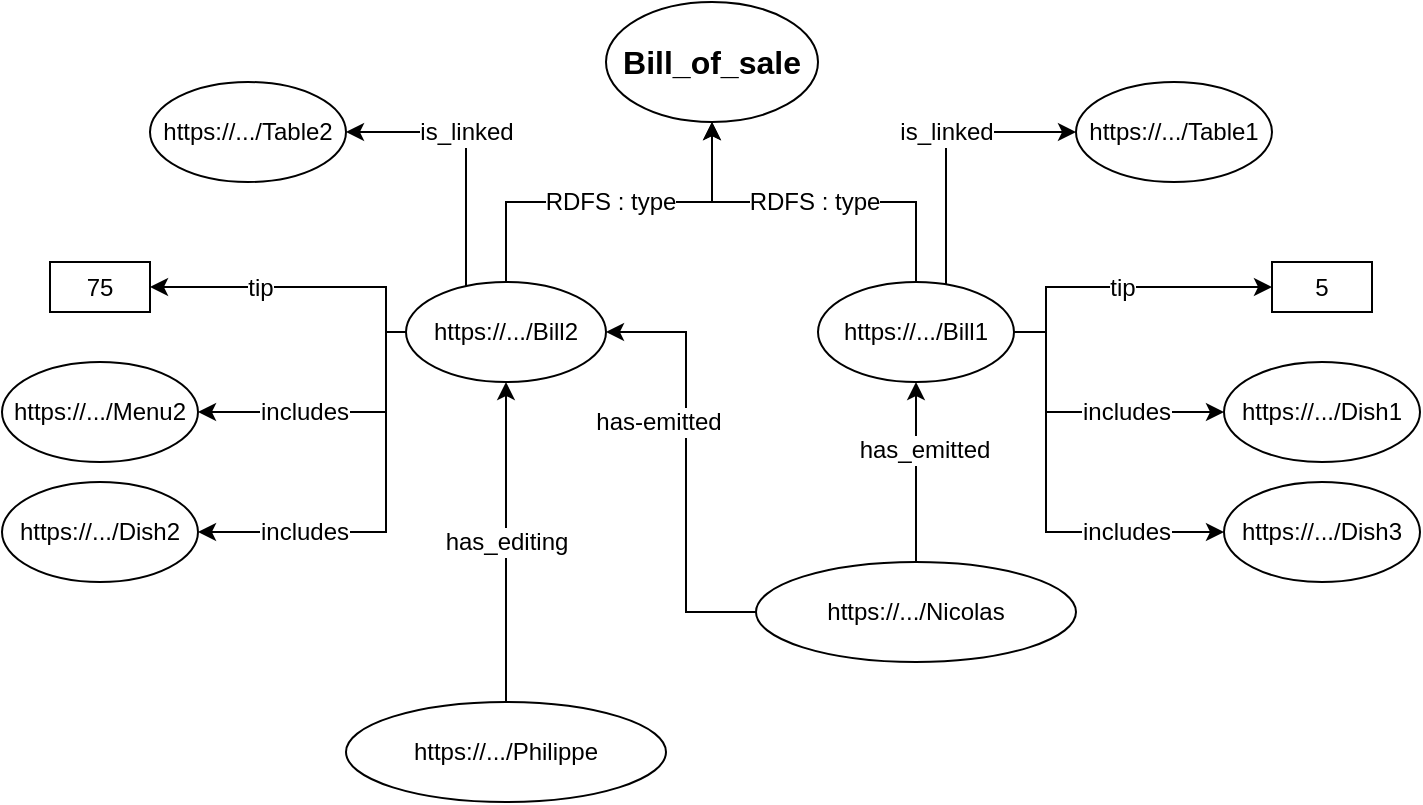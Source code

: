 <mxfile version="13.0.9">
    <diagram id="6hGFLwfOUW9BJ-s0fimq" name="Page-1">
        <mxGraphModel dx="822" dy="579" grid="1" gridSize="10" guides="1" tooltips="1" connect="1" arrows="1" fold="1" page="1" pageScale="1" pageWidth="1169" pageHeight="827" math="0" shadow="0">
            <root>
                <mxCell id="0"/>
                <mxCell id="1" parent="0"/>
                <mxCell id="2" style="edgeStyle=orthogonalEdgeStyle;orthogonalLoop=1;jettySize=auto;html=1;fontSize=12;exitX=0.5;exitY=0;exitDx=0;exitDy=0;rounded=0;" edge="1" parent="1" target="9" source="10">
                    <mxGeometry relative="1" as="geometry">
                        <mxPoint x="538" y="410" as="sourcePoint"/>
                    </mxGeometry>
                </mxCell>
                <mxCell id="3" value="has_emitted" style="edgeLabel;html=1;align=center;verticalAlign=middle;resizable=0;points=[];fontSize=12;" vertex="1" connectable="0" parent="2">
                    <mxGeometry x="0.247" y="-4" relative="1" as="geometry">
                        <mxPoint as="offset"/>
                    </mxGeometry>
                </mxCell>
                <mxCell id="4" value="has-emitted" style="edgeStyle=orthogonalEdgeStyle;orthogonalLoop=1;jettySize=auto;html=1;fontSize=12;entryX=1;entryY=0.5;entryDx=0;entryDy=0;exitX=0;exitY=0.5;exitDx=0;exitDy=0;rounded=0;" edge="1" parent="1" target="8" source="10">
                    <mxGeometry x="0.762" y="45" relative="1" as="geometry">
                        <mxPoint x="538" y="410" as="sourcePoint"/>
                        <mxPoint as="offset"/>
                        <Array as="points">
                            <mxPoint x="470" y="675"/>
                            <mxPoint x="470" y="535"/>
                        </Array>
                    </mxGeometry>
                </mxCell>
                <mxCell id="22" value="has_editing" style="edgeStyle=orthogonalEdgeStyle;rounded=0;orthogonalLoop=1;jettySize=auto;html=1;entryX=0.5;entryY=1;entryDx=0;entryDy=0;fontSize=12;" edge="1" parent="1" source="7" target="8">
                    <mxGeometry relative="1" as="geometry"/>
                </mxCell>
                <mxCell id="7" value="https://.../Philippe" style="ellipse;whiteSpace=wrap;html=1;" vertex="1" parent="1">
                    <mxGeometry x="300" y="720" width="160" height="50" as="geometry"/>
                </mxCell>
                <mxCell id="13" value="RDFS : type" style="edgeStyle=orthogonalEdgeStyle;rounded=0;orthogonalLoop=1;jettySize=auto;html=1;entryX=0.5;entryY=1;entryDx=0;entryDy=0;fontSize=12;" edge="1" parent="1" source="8" target="11">
                    <mxGeometry relative="1" as="geometry"/>
                </mxCell>
                <mxCell id="20" value="is_linked" style="edgeStyle=orthogonalEdgeStyle;rounded=0;orthogonalLoop=1;jettySize=auto;html=1;entryX=1;entryY=0.5;entryDx=0;entryDy=0;fontSize=12;" edge="1" parent="1" source="8" target="19">
                    <mxGeometry x="0.125" relative="1" as="geometry">
                        <Array as="points">
                            <mxPoint x="360" y="435"/>
                        </Array>
                        <mxPoint as="offset"/>
                    </mxGeometry>
                </mxCell>
                <mxCell id="27" value="tip" style="edgeStyle=orthogonalEdgeStyle;rounded=0;orthogonalLoop=1;jettySize=auto;html=1;entryX=1;entryY=0.5;entryDx=0;entryDy=0;fontSize=12;" edge="1" parent="1" source="8" target="23">
                    <mxGeometry x="0.269" relative="1" as="geometry">
                        <Array as="points">
                            <mxPoint x="320" y="535"/>
                            <mxPoint x="320" y="513"/>
                        </Array>
                        <mxPoint as="offset"/>
                    </mxGeometry>
                </mxCell>
                <mxCell id="28" value="includes" style="edgeStyle=orthogonalEdgeStyle;rounded=0;orthogonalLoop=1;jettySize=auto;html=1;entryX=1;entryY=0.5;entryDx=0;entryDy=0;fontSize=12;" edge="1" parent="1" source="8" target="25">
                    <mxGeometry x="0.268" relative="1" as="geometry">
                        <Array as="points">
                            <mxPoint x="320" y="535"/>
                            <mxPoint x="320" y="575"/>
                        </Array>
                        <mxPoint as="offset"/>
                    </mxGeometry>
                </mxCell>
                <mxCell id="29" value="includes" style="edgeStyle=orthogonalEdgeStyle;rounded=0;orthogonalLoop=1;jettySize=auto;html=1;entryX=1;entryY=0.5;entryDx=0;entryDy=0;fontSize=12;" edge="1" parent="1" source="8" target="26">
                    <mxGeometry x="0.485" relative="1" as="geometry">
                        <Array as="points">
                            <mxPoint x="320" y="535"/>
                            <mxPoint x="320" y="635"/>
                        </Array>
                        <mxPoint as="offset"/>
                    </mxGeometry>
                </mxCell>
                <mxCell id="8" value="https://.../Bill2" style="ellipse;whiteSpace=wrap;html=1;" vertex="1" parent="1">
                    <mxGeometry x="330" y="510" width="100" height="50" as="geometry"/>
                </mxCell>
                <mxCell id="12" value="RDFS : type" style="edgeStyle=orthogonalEdgeStyle;rounded=0;orthogonalLoop=1;jettySize=auto;html=1;entryX=0.5;entryY=1;entryDx=0;entryDy=0;fontSize=12;" edge="1" parent="1" source="9" target="11">
                    <mxGeometry relative="1" as="geometry"/>
                </mxCell>
                <mxCell id="21" value="is_linked" style="edgeStyle=orthogonalEdgeStyle;rounded=0;orthogonalLoop=1;jettySize=auto;html=1;entryX=0;entryY=0.5;entryDx=0;entryDy=0;fontSize=12;" edge="1" parent="1" source="9" target="18">
                    <mxGeometry x="0.079" relative="1" as="geometry">
                        <Array as="points">
                            <mxPoint x="600" y="435"/>
                        </Array>
                        <mxPoint as="offset"/>
                    </mxGeometry>
                </mxCell>
                <mxCell id="34" value="includes" style="edgeStyle=orthogonalEdgeStyle;rounded=0;orthogonalLoop=1;jettySize=auto;html=1;entryX=0;entryY=0.5;entryDx=0;entryDy=0;fontSize=12;" edge="1" parent="1" source="9" target="31">
                    <mxGeometry x="0.324" relative="1" as="geometry">
                        <Array as="points">
                            <mxPoint x="650" y="535"/>
                            <mxPoint x="650" y="575"/>
                        </Array>
                        <mxPoint as="offset"/>
                    </mxGeometry>
                </mxCell>
                <mxCell id="35" value="includes" style="edgeStyle=orthogonalEdgeStyle;rounded=0;orthogonalLoop=1;jettySize=auto;html=1;entryX=0;entryY=0.5;entryDx=0;entryDy=0;fontSize=12;" edge="1" parent="1" source="9" target="32">
                    <mxGeometry x="0.522" relative="1" as="geometry">
                        <Array as="points">
                            <mxPoint x="650" y="535"/>
                            <mxPoint x="650" y="635"/>
                        </Array>
                        <mxPoint as="offset"/>
                    </mxGeometry>
                </mxCell>
                <mxCell id="38" value="tip" style="edgeStyle=orthogonalEdgeStyle;rounded=0;orthogonalLoop=1;jettySize=auto;html=1;entryX=0;entryY=0.5;entryDx=0;entryDy=0;fontSize=12;" edge="1" parent="1" source="9" target="30">
                    <mxGeometry relative="1" as="geometry">
                        <Array as="points">
                            <mxPoint x="650" y="535"/>
                            <mxPoint x="650" y="513"/>
                        </Array>
                    </mxGeometry>
                </mxCell>
                <mxCell id="9" value="https://.../Bill1" style="ellipse;whiteSpace=wrap;html=1;" vertex="1" parent="1">
                    <mxGeometry x="536" y="510" width="98" height="50" as="geometry"/>
                </mxCell>
                <mxCell id="10" value="https://.../Nicolas" style="ellipse;whiteSpace=wrap;html=1;" vertex="1" parent="1">
                    <mxGeometry x="505" y="650" width="160" height="50" as="geometry"/>
                </mxCell>
                <mxCell id="11" value="&lt;font style=&quot;font-size: 16px;&quot;&gt;Bill_of_sale&lt;/font&gt;" style="ellipse;whiteSpace=wrap;html=1;fontStyle=1;fontSize=16;" vertex="1" parent="1">
                    <mxGeometry x="430" y="370" width="106" height="60" as="geometry"/>
                </mxCell>
                <mxCell id="18" value="https://.../Table1" style="ellipse;whiteSpace=wrap;html=1;" vertex="1" parent="1">
                    <mxGeometry x="665" y="410" width="98" height="50" as="geometry"/>
                </mxCell>
                <mxCell id="19" value="https://.../Table2" style="ellipse;whiteSpace=wrap;html=1;" vertex="1" parent="1">
                    <mxGeometry x="202" y="410" width="98" height="50" as="geometry"/>
                </mxCell>
                <mxCell id="23" value="75" style="rounded=0;whiteSpace=wrap;html=1;" vertex="1" parent="1">
                    <mxGeometry x="152" y="500" width="50" height="25" as="geometry"/>
                </mxCell>
                <mxCell id="25" value="https://.../Menu2" style="ellipse;whiteSpace=wrap;html=1;" vertex="1" parent="1">
                    <mxGeometry x="128" y="550" width="98" height="50" as="geometry"/>
                </mxCell>
                <mxCell id="26" value="https://.../Dish2" style="ellipse;whiteSpace=wrap;html=1;" vertex="1" parent="1">
                    <mxGeometry x="128" y="610" width="98" height="50" as="geometry"/>
                </mxCell>
                <mxCell id="30" value="5" style="rounded=0;whiteSpace=wrap;html=1;" vertex="1" parent="1">
                    <mxGeometry x="763" y="500" width="50" height="25" as="geometry"/>
                </mxCell>
                <mxCell id="31" value="https://.../Dish1" style="ellipse;whiteSpace=wrap;html=1;" vertex="1" parent="1">
                    <mxGeometry x="739" y="550" width="98" height="50" as="geometry"/>
                </mxCell>
                <mxCell id="32" value="https://.../Dish3" style="ellipse;whiteSpace=wrap;html=1;" vertex="1" parent="1">
                    <mxGeometry x="739" y="610" width="98" height="50" as="geometry"/>
                </mxCell>
            </root>
        </mxGraphModel>
    </diagram>
</mxfile>